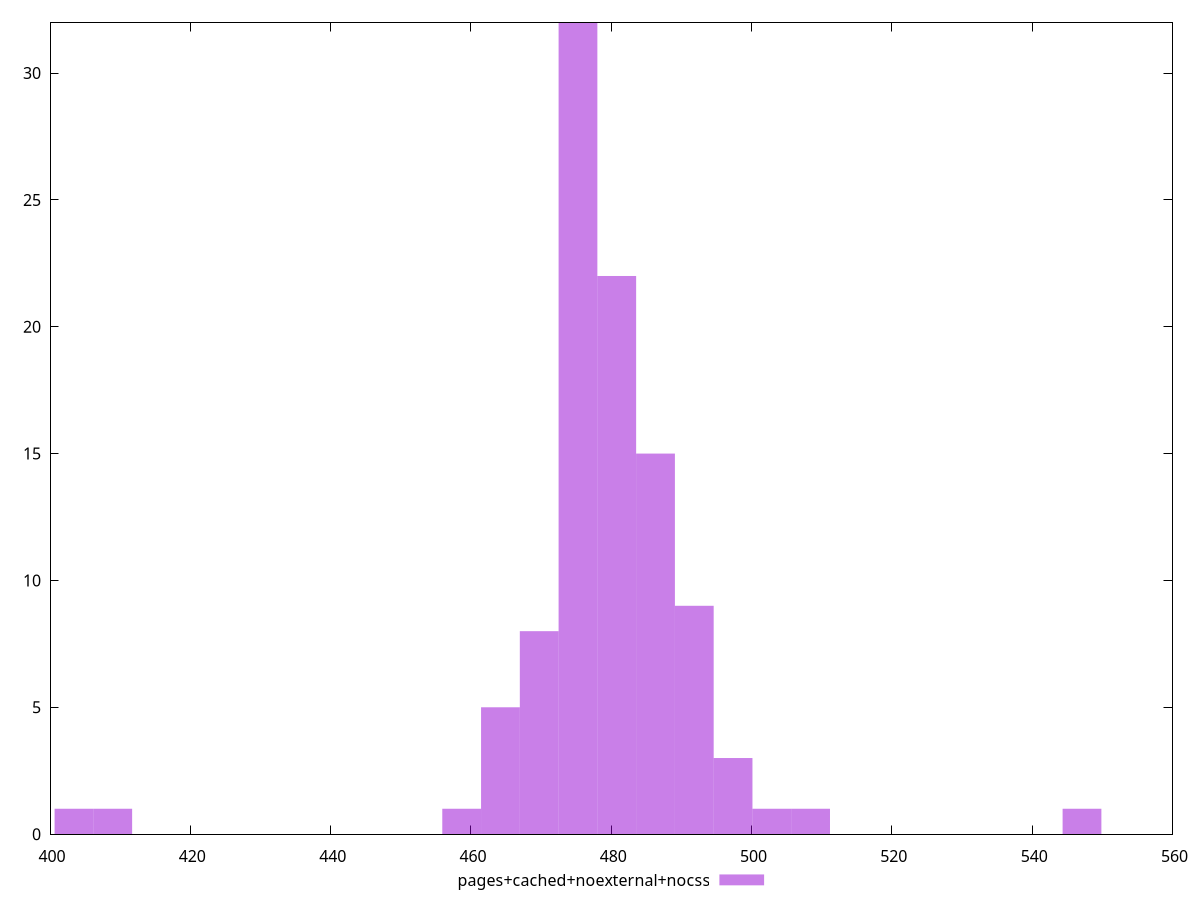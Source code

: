 $_pagesCachedNoexternalNocss <<EOF
464.2056738590045 5
469.7319318811355 8
486.3107059475285 15
480.7844479253975 22
475.2581899032665 32
491.8369639696595 9
403.4168356155634 1
408.9430936376944 1
502.8894800139215 1
497.3632219917905 3
508.4157380360525 1
458.6794158368735 1
547.0995441909696 1
EOF
set key outside below
set terminal pngcairo
set output "report_00006_2020-11-02T20-21-41.718Z/mainthread-work-breakdown/pages+cached+noexternal+nocss//raw_hist.png"
set yrange [0:32]
set boxwidth 5.526258022131006
set style fill transparent solid 0.5 noborder
plot $_pagesCachedNoexternalNocss title "pages+cached+noexternal+nocss" with boxes ,
